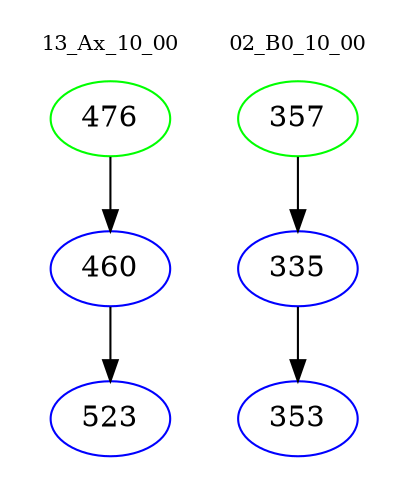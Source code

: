 digraph{
subgraph cluster_0 {
color = white
label = "13_Ax_10_00";
fontsize=10;
T0_476 [label="476", color="green"]
T0_476 -> T0_460 [color="black"]
T0_460 [label="460", color="blue"]
T0_460 -> T0_523 [color="black"]
T0_523 [label="523", color="blue"]
}
subgraph cluster_1 {
color = white
label = "02_B0_10_00";
fontsize=10;
T1_357 [label="357", color="green"]
T1_357 -> T1_335 [color="black"]
T1_335 [label="335", color="blue"]
T1_335 -> T1_353 [color="black"]
T1_353 [label="353", color="blue"]
}
}

